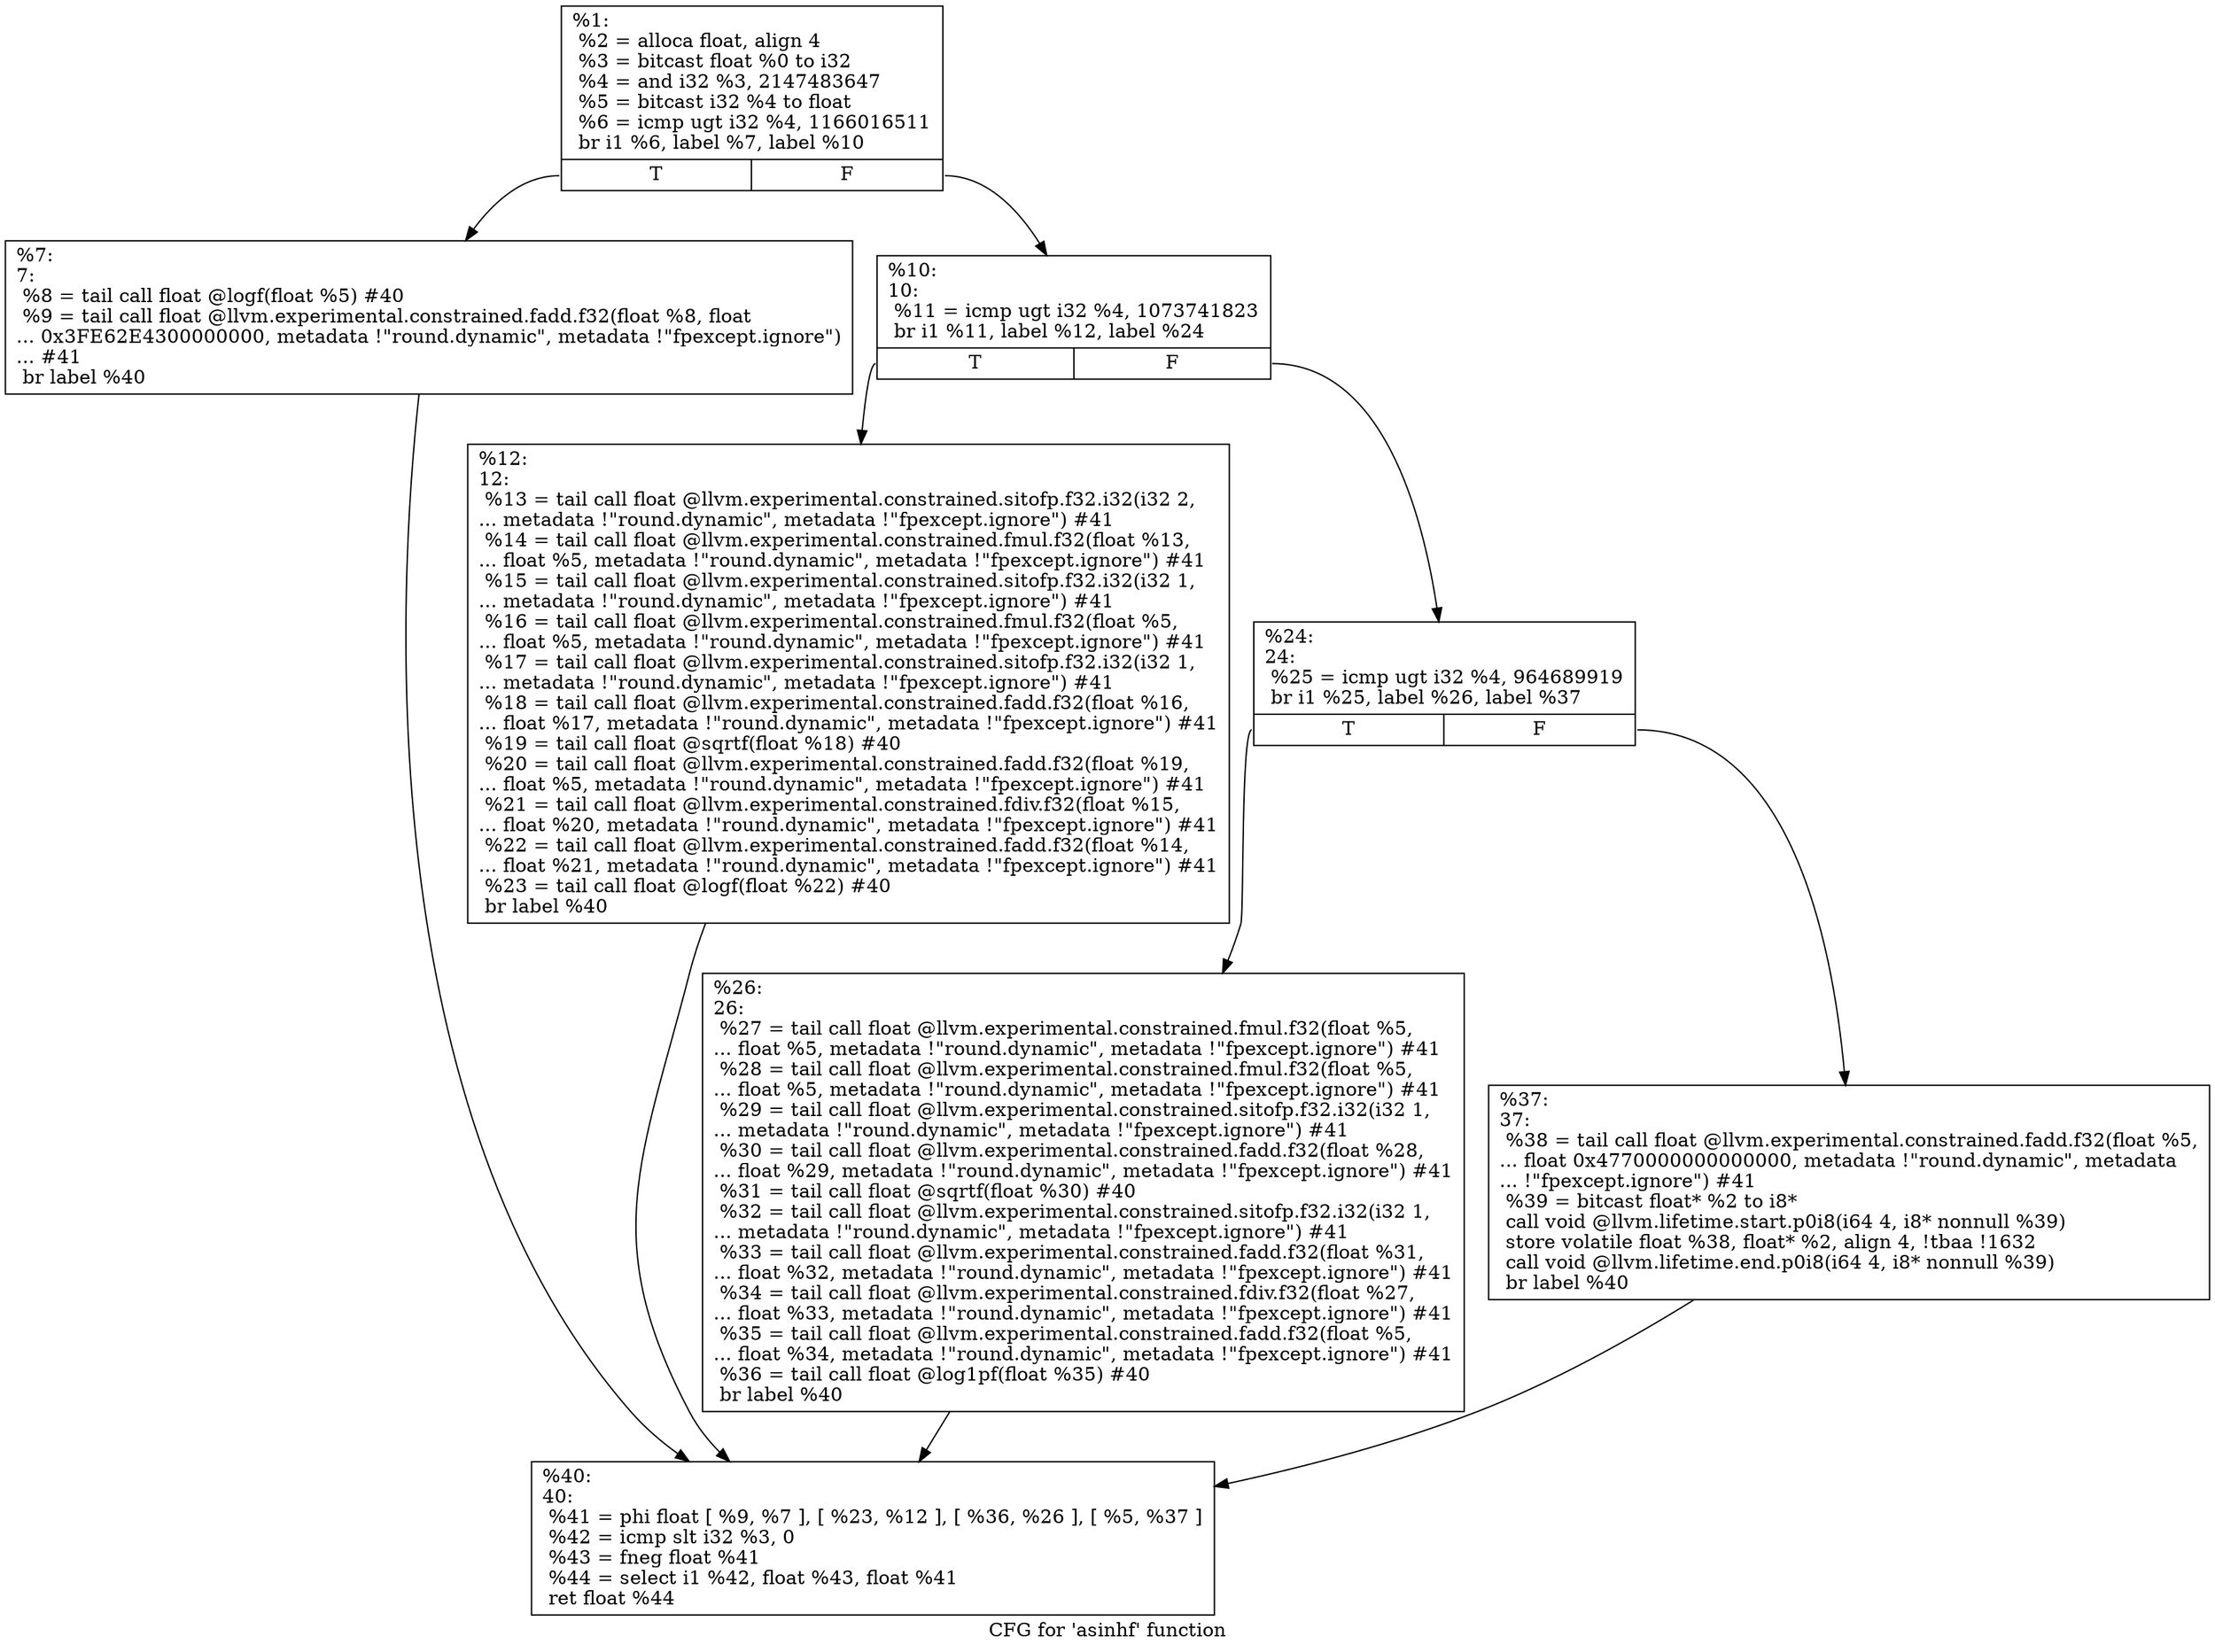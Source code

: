 digraph "CFG for 'asinhf' function" {
	label="CFG for 'asinhf' function";

	Node0x1d500d0 [shape=record,label="{%1:\l  %2 = alloca float, align 4\l  %3 = bitcast float %0 to i32\l  %4 = and i32 %3, 2147483647\l  %5 = bitcast i32 %4 to float\l  %6 = icmp ugt i32 %4, 1166016511\l  br i1 %6, label %7, label %10\l|{<s0>T|<s1>F}}"];
	Node0x1d500d0:s0 -> Node0x1d50120;
	Node0x1d500d0:s1 -> Node0x1d50170;
	Node0x1d50120 [shape=record,label="{%7:\l7:                                                \l  %8 = tail call float @logf(float %5) #40\l  %9 = tail call float @llvm.experimental.constrained.fadd.f32(float %8, float\l... 0x3FE62E4300000000, metadata !\"round.dynamic\", metadata !\"fpexcept.ignore\")\l... #41\l  br label %40\l}"];
	Node0x1d50120 -> Node0x1d50300;
	Node0x1d50170 [shape=record,label="{%10:\l10:                                               \l  %11 = icmp ugt i32 %4, 1073741823\l  br i1 %11, label %12, label %24\l|{<s0>T|<s1>F}}"];
	Node0x1d50170:s0 -> Node0x1d501c0;
	Node0x1d50170:s1 -> Node0x1d50210;
	Node0x1d501c0 [shape=record,label="{%12:\l12:                                               \l  %13 = tail call float @llvm.experimental.constrained.sitofp.f32.i32(i32 2,\l... metadata !\"round.dynamic\", metadata !\"fpexcept.ignore\") #41\l  %14 = tail call float @llvm.experimental.constrained.fmul.f32(float %13,\l... float %5, metadata !\"round.dynamic\", metadata !\"fpexcept.ignore\") #41\l  %15 = tail call float @llvm.experimental.constrained.sitofp.f32.i32(i32 1,\l... metadata !\"round.dynamic\", metadata !\"fpexcept.ignore\") #41\l  %16 = tail call float @llvm.experimental.constrained.fmul.f32(float %5,\l... float %5, metadata !\"round.dynamic\", metadata !\"fpexcept.ignore\") #41\l  %17 = tail call float @llvm.experimental.constrained.sitofp.f32.i32(i32 1,\l... metadata !\"round.dynamic\", metadata !\"fpexcept.ignore\") #41\l  %18 = tail call float @llvm.experimental.constrained.fadd.f32(float %16,\l... float %17, metadata !\"round.dynamic\", metadata !\"fpexcept.ignore\") #41\l  %19 = tail call float @sqrtf(float %18) #40\l  %20 = tail call float @llvm.experimental.constrained.fadd.f32(float %19,\l... float %5, metadata !\"round.dynamic\", metadata !\"fpexcept.ignore\") #41\l  %21 = tail call float @llvm.experimental.constrained.fdiv.f32(float %15,\l... float %20, metadata !\"round.dynamic\", metadata !\"fpexcept.ignore\") #41\l  %22 = tail call float @llvm.experimental.constrained.fadd.f32(float %14,\l... float %21, metadata !\"round.dynamic\", metadata !\"fpexcept.ignore\") #41\l  %23 = tail call float @logf(float %22) #40\l  br label %40\l}"];
	Node0x1d501c0 -> Node0x1d50300;
	Node0x1d50210 [shape=record,label="{%24:\l24:                                               \l  %25 = icmp ugt i32 %4, 964689919\l  br i1 %25, label %26, label %37\l|{<s0>T|<s1>F}}"];
	Node0x1d50210:s0 -> Node0x1d50260;
	Node0x1d50210:s1 -> Node0x1d502b0;
	Node0x1d50260 [shape=record,label="{%26:\l26:                                               \l  %27 = tail call float @llvm.experimental.constrained.fmul.f32(float %5,\l... float %5, metadata !\"round.dynamic\", metadata !\"fpexcept.ignore\") #41\l  %28 = tail call float @llvm.experimental.constrained.fmul.f32(float %5,\l... float %5, metadata !\"round.dynamic\", metadata !\"fpexcept.ignore\") #41\l  %29 = tail call float @llvm.experimental.constrained.sitofp.f32.i32(i32 1,\l... metadata !\"round.dynamic\", metadata !\"fpexcept.ignore\") #41\l  %30 = tail call float @llvm.experimental.constrained.fadd.f32(float %28,\l... float %29, metadata !\"round.dynamic\", metadata !\"fpexcept.ignore\") #41\l  %31 = tail call float @sqrtf(float %30) #40\l  %32 = tail call float @llvm.experimental.constrained.sitofp.f32.i32(i32 1,\l... metadata !\"round.dynamic\", metadata !\"fpexcept.ignore\") #41\l  %33 = tail call float @llvm.experimental.constrained.fadd.f32(float %31,\l... float %32, metadata !\"round.dynamic\", metadata !\"fpexcept.ignore\") #41\l  %34 = tail call float @llvm.experimental.constrained.fdiv.f32(float %27,\l... float %33, metadata !\"round.dynamic\", metadata !\"fpexcept.ignore\") #41\l  %35 = tail call float @llvm.experimental.constrained.fadd.f32(float %5,\l... float %34, metadata !\"round.dynamic\", metadata !\"fpexcept.ignore\") #41\l  %36 = tail call float @log1pf(float %35) #40\l  br label %40\l}"];
	Node0x1d50260 -> Node0x1d50300;
	Node0x1d502b0 [shape=record,label="{%37:\l37:                                               \l  %38 = tail call float @llvm.experimental.constrained.fadd.f32(float %5,\l... float 0x4770000000000000, metadata !\"round.dynamic\", metadata\l... !\"fpexcept.ignore\") #41\l  %39 = bitcast float* %2 to i8*\l  call void @llvm.lifetime.start.p0i8(i64 4, i8* nonnull %39)\l  store volatile float %38, float* %2, align 4, !tbaa !1632\l  call void @llvm.lifetime.end.p0i8(i64 4, i8* nonnull %39)\l  br label %40\l}"];
	Node0x1d502b0 -> Node0x1d50300;
	Node0x1d50300 [shape=record,label="{%40:\l40:                                               \l  %41 = phi float [ %9, %7 ], [ %23, %12 ], [ %36, %26 ], [ %5, %37 ]\l  %42 = icmp slt i32 %3, 0\l  %43 = fneg float %41\l  %44 = select i1 %42, float %43, float %41\l  ret float %44\l}"];
}
